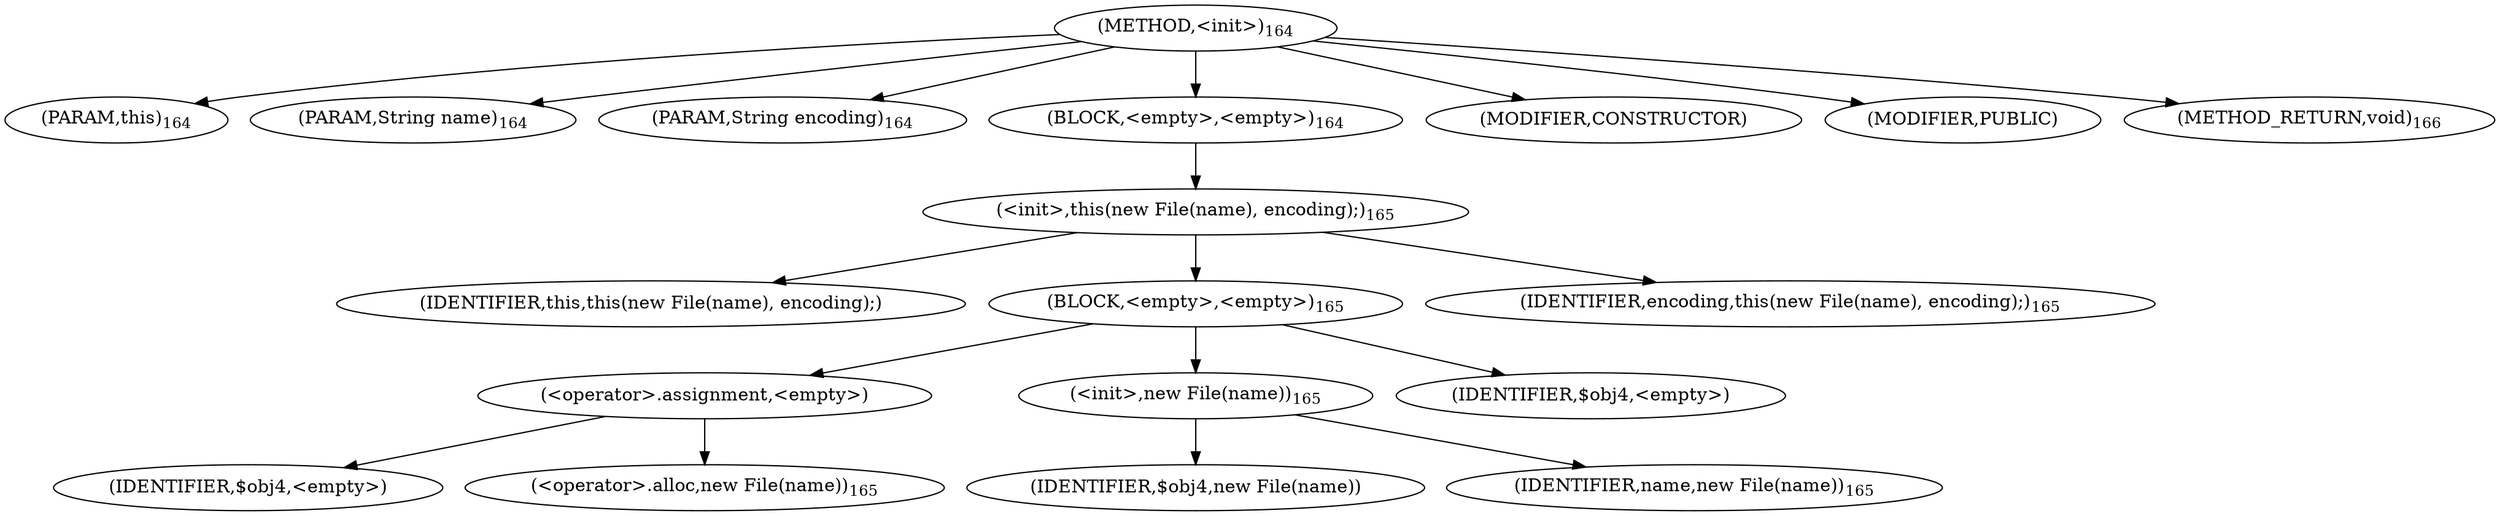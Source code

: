 digraph "&lt;init&gt;" {  
"99" [label = <(METHOD,&lt;init&gt;)<SUB>164</SUB>> ]
"8" [label = <(PARAM,this)<SUB>164</SUB>> ]
"100" [label = <(PARAM,String name)<SUB>164</SUB>> ]
"101" [label = <(PARAM,String encoding)<SUB>164</SUB>> ]
"102" [label = <(BLOCK,&lt;empty&gt;,&lt;empty&gt;)<SUB>164</SUB>> ]
"103" [label = <(&lt;init&gt;,this(new File(name), encoding);)<SUB>165</SUB>> ]
"7" [label = <(IDENTIFIER,this,this(new File(name), encoding);)> ]
"104" [label = <(BLOCK,&lt;empty&gt;,&lt;empty&gt;)<SUB>165</SUB>> ]
"105" [label = <(&lt;operator&gt;.assignment,&lt;empty&gt;)> ]
"106" [label = <(IDENTIFIER,$obj4,&lt;empty&gt;)> ]
"107" [label = <(&lt;operator&gt;.alloc,new File(name))<SUB>165</SUB>> ]
"108" [label = <(&lt;init&gt;,new File(name))<SUB>165</SUB>> ]
"109" [label = <(IDENTIFIER,$obj4,new File(name))> ]
"110" [label = <(IDENTIFIER,name,new File(name))<SUB>165</SUB>> ]
"111" [label = <(IDENTIFIER,$obj4,&lt;empty&gt;)> ]
"112" [label = <(IDENTIFIER,encoding,this(new File(name), encoding);)<SUB>165</SUB>> ]
"113" [label = <(MODIFIER,CONSTRUCTOR)> ]
"114" [label = <(MODIFIER,PUBLIC)> ]
"115" [label = <(METHOD_RETURN,void)<SUB>166</SUB>> ]
  "99" -> "8" 
  "99" -> "100" 
  "99" -> "101" 
  "99" -> "102" 
  "99" -> "113" 
  "99" -> "114" 
  "99" -> "115" 
  "102" -> "103" 
  "103" -> "7" 
  "103" -> "104" 
  "103" -> "112" 
  "104" -> "105" 
  "104" -> "108" 
  "104" -> "111" 
  "105" -> "106" 
  "105" -> "107" 
  "108" -> "109" 
  "108" -> "110" 
}
